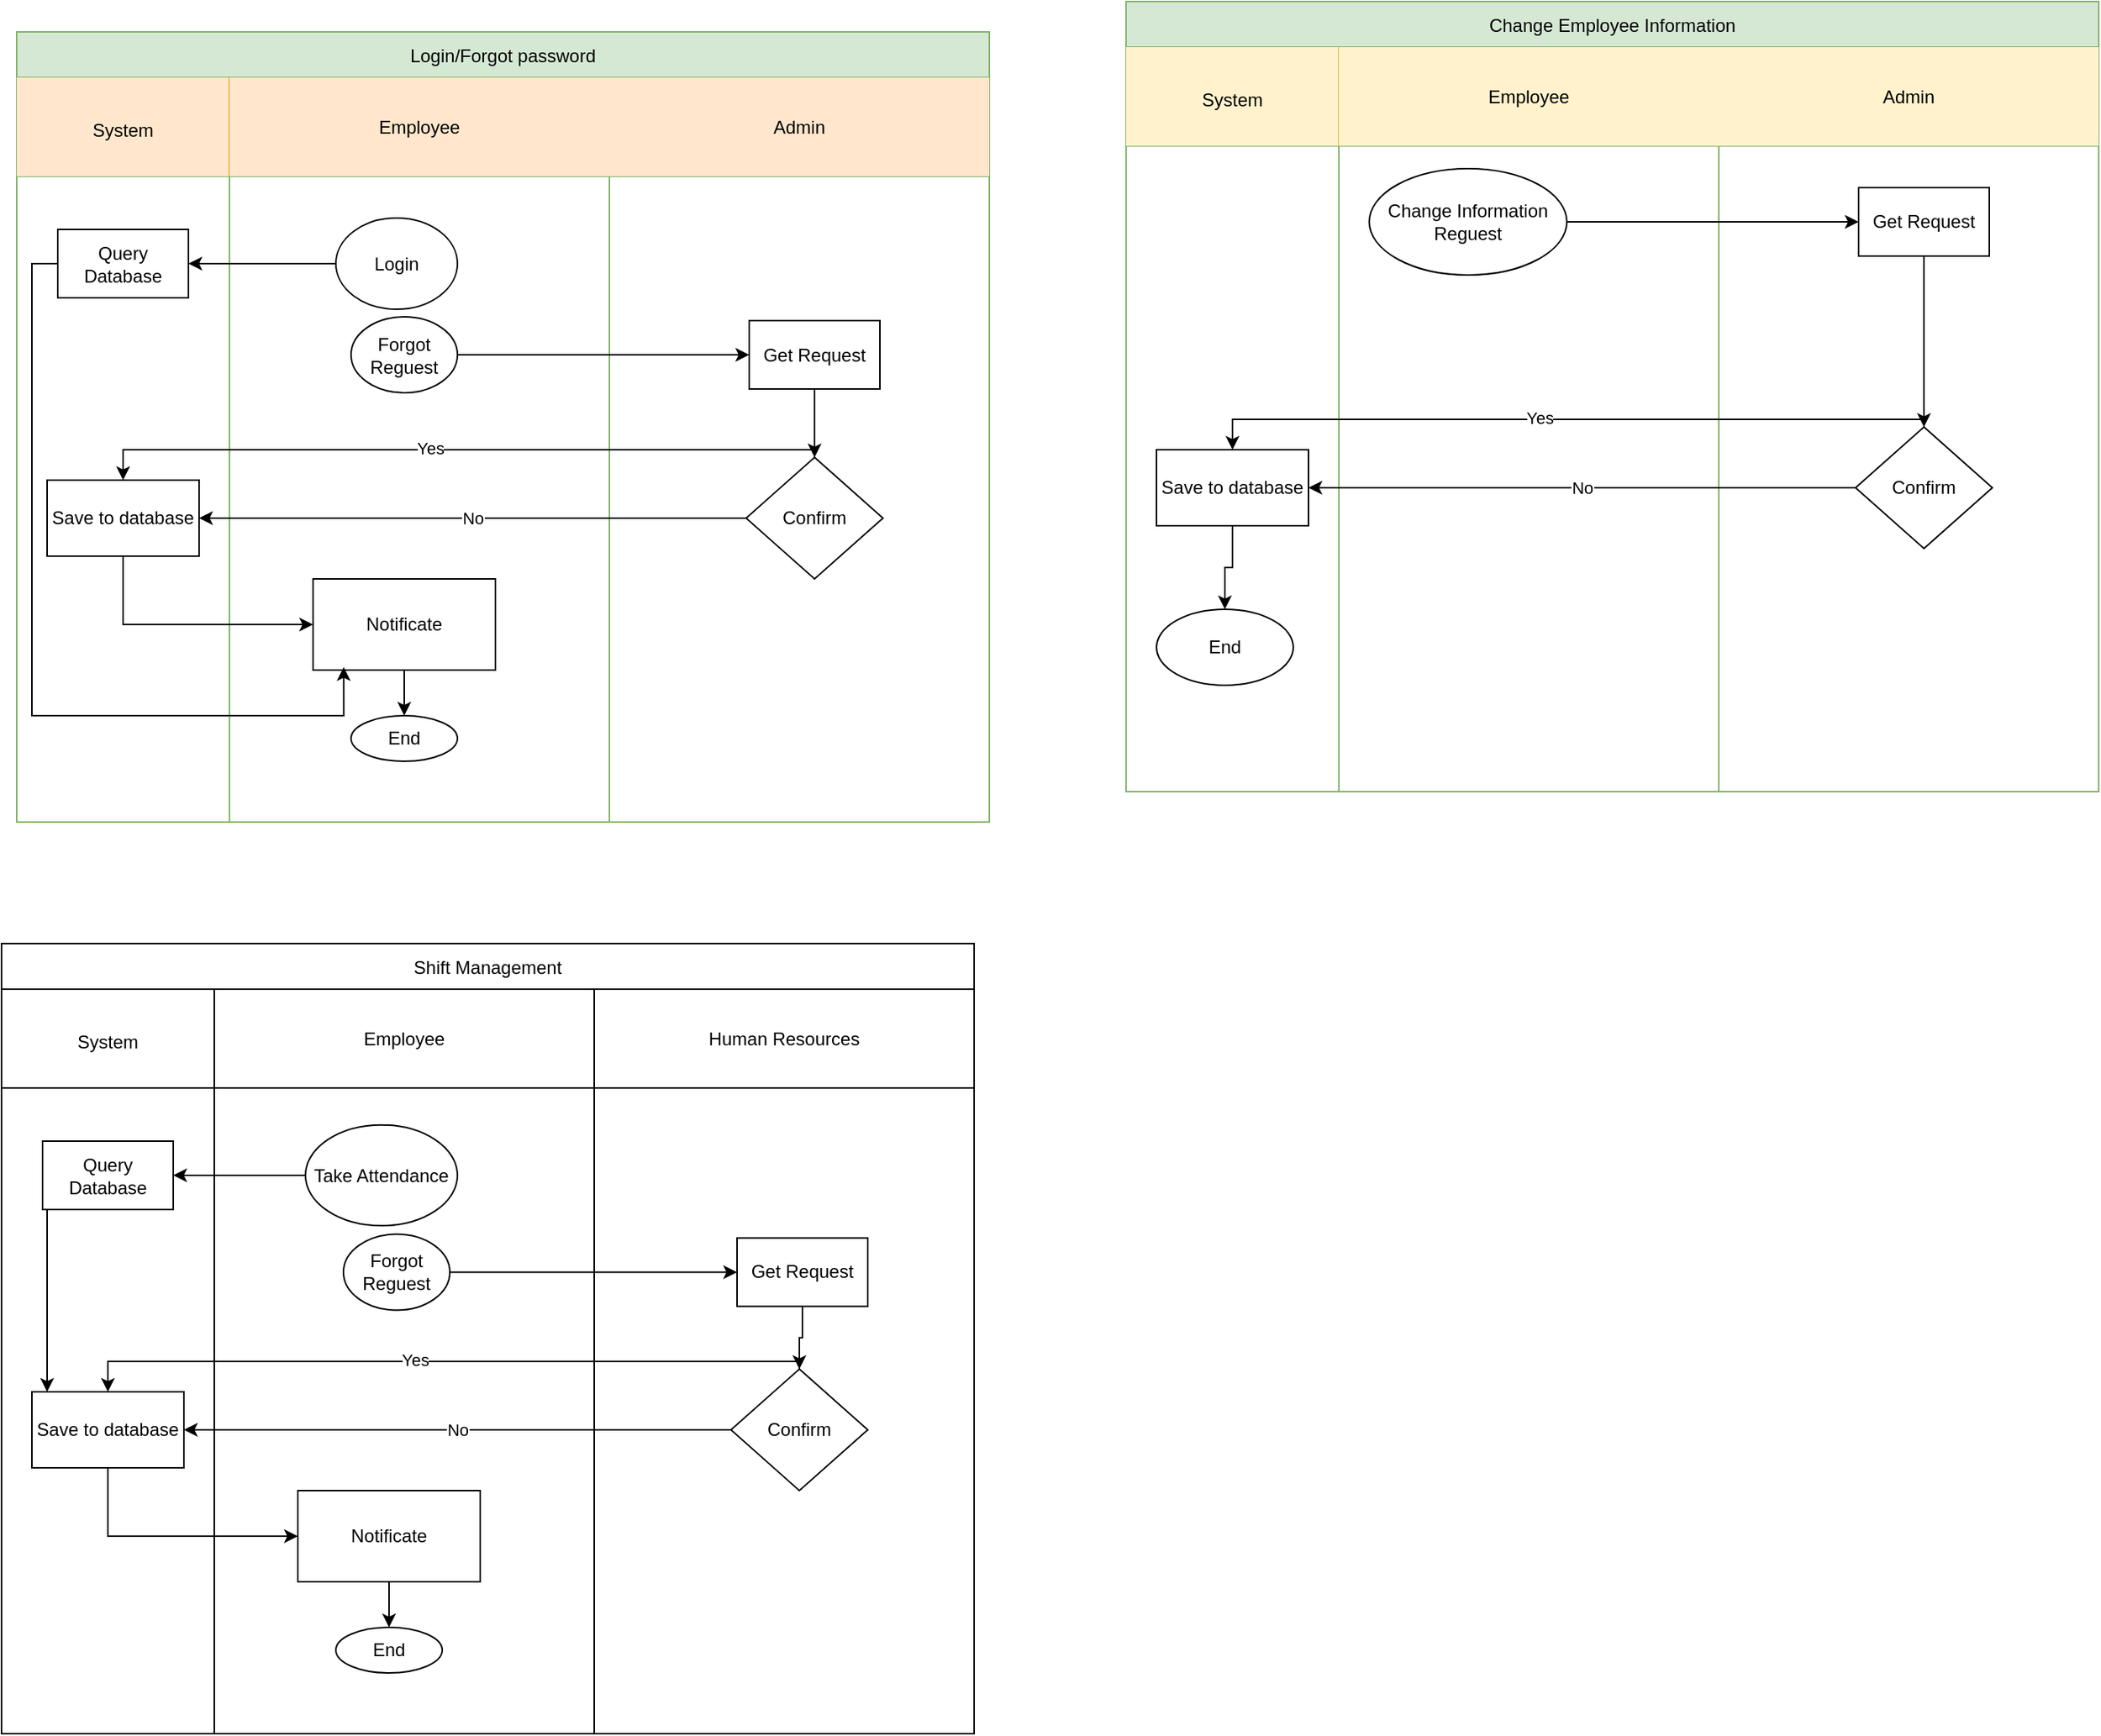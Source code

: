<mxfile version="24.8.6">
  <diagram id="C5RBs43oDa-KdzZeNtuy" name="Page-1">
    <mxGraphModel dx="1042" dy="531" grid="1" gridSize="10" guides="1" tooltips="1" connect="1" arrows="1" fold="1" page="1" pageScale="1" pageWidth="827" pageHeight="1169" math="0" shadow="0">
      <root>
        <mxCell id="WIyWlLk6GJQsqaUBKTNV-0" />
        <mxCell id="WIyWlLk6GJQsqaUBKTNV-1" parent="WIyWlLk6GJQsqaUBKTNV-0" />
        <mxCell id="t5h9_pTiGF1YicIOAXqB-93" value="Login/Forgot password" style="shape=table;startSize=30;container=1;collapsible=0;childLayout=tableLayout;fillColor=#d5e8d4;strokeColor=#82b366;" vertex="1" parent="WIyWlLk6GJQsqaUBKTNV-1">
          <mxGeometry x="30" y="40" width="640" height="520" as="geometry" />
        </mxCell>
        <mxCell id="t5h9_pTiGF1YicIOAXqB-94" value="" style="shape=tableRow;horizontal=0;startSize=140;swimlaneHead=0;swimlaneBody=0;strokeColor=#d79b00;top=0;left=0;bottom=0;right=0;collapsible=0;dropTarget=0;fillColor=#ffe6cc;points=[[0,0.5],[1,0.5]];portConstraint=eastwest;" vertex="1" parent="t5h9_pTiGF1YicIOAXqB-93">
          <mxGeometry y="30" width="640" height="65" as="geometry" />
        </mxCell>
        <mxCell id="t5h9_pTiGF1YicIOAXqB-95" value="Employee" style="shape=partialRectangle;html=1;whiteSpace=wrap;connectable=0;strokeColor=#d79b00;overflow=hidden;fillColor=#ffe6cc;top=0;left=0;bottom=0;right=0;pointerEvents=1;" vertex="1" parent="t5h9_pTiGF1YicIOAXqB-94">
          <mxGeometry x="140" width="250" height="65" as="geometry">
            <mxRectangle width="250" height="65" as="alternateBounds" />
          </mxGeometry>
        </mxCell>
        <mxCell id="t5h9_pTiGF1YicIOAXqB-96" value="Admin" style="shape=partialRectangle;html=1;whiteSpace=wrap;connectable=0;strokeColor=#d79b00;overflow=hidden;fillColor=#ffe6cc;top=0;left=0;bottom=0;right=0;pointerEvents=1;" vertex="1" parent="t5h9_pTiGF1YicIOAXqB-94">
          <mxGeometry x="390" width="250" height="65" as="geometry">
            <mxRectangle width="250" height="65" as="alternateBounds" />
          </mxGeometry>
        </mxCell>
        <mxCell id="t5h9_pTiGF1YicIOAXqB-97" value="" style="shape=tableRow;horizontal=0;startSize=140;swimlaneHead=0;swimlaneBody=0;strokeColor=inherit;top=0;left=0;bottom=0;right=0;collapsible=0;dropTarget=0;fillColor=none;points=[[0,0.5],[1,0.5]];portConstraint=eastwest;" vertex="1" parent="t5h9_pTiGF1YicIOAXqB-93">
          <mxGeometry y="95" width="640" height="425" as="geometry" />
        </mxCell>
        <mxCell id="t5h9_pTiGF1YicIOAXqB-98" value="" style="shape=partialRectangle;html=1;whiteSpace=wrap;connectable=0;strokeColor=inherit;overflow=hidden;fillColor=none;top=0;left=0;bottom=0;right=0;pointerEvents=1;" vertex="1" parent="t5h9_pTiGF1YicIOAXqB-97">
          <mxGeometry x="140" width="250" height="425" as="geometry">
            <mxRectangle width="250" height="425" as="alternateBounds" />
          </mxGeometry>
        </mxCell>
        <mxCell id="t5h9_pTiGF1YicIOAXqB-99" value="" style="shape=partialRectangle;html=1;whiteSpace=wrap;connectable=0;strokeColor=inherit;overflow=hidden;fillColor=none;top=0;left=0;bottom=0;right=0;pointerEvents=1;" vertex="1" parent="t5h9_pTiGF1YicIOAXqB-97">
          <mxGeometry x="390" width="250" height="425" as="geometry">
            <mxRectangle width="250" height="425" as="alternateBounds" />
          </mxGeometry>
        </mxCell>
        <mxCell id="t5h9_pTiGF1YicIOAXqB-103" style="edgeStyle=orthogonalEdgeStyle;rounded=0;orthogonalLoop=1;jettySize=auto;html=1;exitX=1;exitY=0.5;exitDx=0;exitDy=0;entryX=0;entryY=0.5;entryDx=0;entryDy=0;" edge="1" parent="WIyWlLk6GJQsqaUBKTNV-1" source="t5h9_pTiGF1YicIOAXqB-101" target="t5h9_pTiGF1YicIOAXqB-104">
          <mxGeometry relative="1" as="geometry">
            <mxPoint x="320" y="165" as="targetPoint" />
          </mxGeometry>
        </mxCell>
        <mxCell id="t5h9_pTiGF1YicIOAXqB-101" value="Forgot Reguest" style="ellipse;whiteSpace=wrap;html=1;" vertex="1" parent="WIyWlLk6GJQsqaUBKTNV-1">
          <mxGeometry x="250" y="227.5" width="70" height="50" as="geometry" />
        </mxCell>
        <mxCell id="t5h9_pTiGF1YicIOAXqB-111" style="edgeStyle=orthogonalEdgeStyle;rounded=0;orthogonalLoop=1;jettySize=auto;html=1;entryX=0.5;entryY=0;entryDx=0;entryDy=0;" edge="1" parent="WIyWlLk6GJQsqaUBKTNV-1" source="t5h9_pTiGF1YicIOAXqB-104" target="t5h9_pTiGF1YicIOAXqB-106">
          <mxGeometry relative="1" as="geometry" />
        </mxCell>
        <mxCell id="t5h9_pTiGF1YicIOAXqB-104" value="Get Request" style="rounded=0;whiteSpace=wrap;html=1;" vertex="1" parent="WIyWlLk6GJQsqaUBKTNV-1">
          <mxGeometry x="512" y="230" width="86" height="45" as="geometry" />
        </mxCell>
        <mxCell id="t5h9_pTiGF1YicIOAXqB-105" value="System" style="text;html=1;align=center;verticalAlign=middle;whiteSpace=wrap;rounded=0;" vertex="1" parent="WIyWlLk6GJQsqaUBKTNV-1">
          <mxGeometry x="70" y="90" width="60" height="30" as="geometry" />
        </mxCell>
        <mxCell id="t5h9_pTiGF1YicIOAXqB-108" style="edgeStyle=orthogonalEdgeStyle;rounded=0;orthogonalLoop=1;jettySize=auto;html=1;entryX=0.5;entryY=0;entryDx=0;entryDy=0;" edge="1" parent="WIyWlLk6GJQsqaUBKTNV-1" source="t5h9_pTiGF1YicIOAXqB-106" target="t5h9_pTiGF1YicIOAXqB-107">
          <mxGeometry relative="1" as="geometry">
            <Array as="points">
              <mxPoint x="555" y="315" />
              <mxPoint x="100" y="315" />
            </Array>
          </mxGeometry>
        </mxCell>
        <mxCell id="t5h9_pTiGF1YicIOAXqB-109" value="Yes" style="edgeLabel;html=1;align=center;verticalAlign=middle;resizable=0;points=[];" vertex="1" connectable="0" parent="t5h9_pTiGF1YicIOAXqB-108">
          <mxGeometry x="0.077" y="-1" relative="1" as="geometry">
            <mxPoint as="offset" />
          </mxGeometry>
        </mxCell>
        <mxCell id="t5h9_pTiGF1YicIOAXqB-110" value="No" style="edgeStyle=orthogonalEdgeStyle;rounded=0;orthogonalLoop=1;jettySize=auto;html=1;entryX=1;entryY=0.5;entryDx=0;entryDy=0;" edge="1" parent="WIyWlLk6GJQsqaUBKTNV-1" source="t5h9_pTiGF1YicIOAXqB-106" target="t5h9_pTiGF1YicIOAXqB-107">
          <mxGeometry relative="1" as="geometry" />
        </mxCell>
        <mxCell id="t5h9_pTiGF1YicIOAXqB-106" value="Confirm" style="rhombus;whiteSpace=wrap;html=1;" vertex="1" parent="WIyWlLk6GJQsqaUBKTNV-1">
          <mxGeometry x="510" y="320" width="90" height="80" as="geometry" />
        </mxCell>
        <mxCell id="t5h9_pTiGF1YicIOAXqB-113" style="edgeStyle=orthogonalEdgeStyle;rounded=0;orthogonalLoop=1;jettySize=auto;html=1;" edge="1" parent="WIyWlLk6GJQsqaUBKTNV-1" source="t5h9_pTiGF1YicIOAXqB-107" target="t5h9_pTiGF1YicIOAXqB-112">
          <mxGeometry relative="1" as="geometry">
            <Array as="points">
              <mxPoint x="100" y="430" />
            </Array>
          </mxGeometry>
        </mxCell>
        <mxCell id="t5h9_pTiGF1YicIOAXqB-107" value="Save to database" style="rounded=0;whiteSpace=wrap;html=1;" vertex="1" parent="WIyWlLk6GJQsqaUBKTNV-1">
          <mxGeometry x="50" y="335" width="100" height="50" as="geometry" />
        </mxCell>
        <mxCell id="t5h9_pTiGF1YicIOAXqB-118" style="edgeStyle=orthogonalEdgeStyle;rounded=0;orthogonalLoop=1;jettySize=auto;html=1;" edge="1" parent="WIyWlLk6GJQsqaUBKTNV-1" source="t5h9_pTiGF1YicIOAXqB-112" target="t5h9_pTiGF1YicIOAXqB-116">
          <mxGeometry relative="1" as="geometry" />
        </mxCell>
        <mxCell id="t5h9_pTiGF1YicIOAXqB-112" value="Notificate" style="rounded=0;whiteSpace=wrap;html=1;" vertex="1" parent="WIyWlLk6GJQsqaUBKTNV-1">
          <mxGeometry x="225" y="400" width="120" height="60" as="geometry" />
        </mxCell>
        <mxCell id="t5h9_pTiGF1YicIOAXqB-116" value="End" style="ellipse;whiteSpace=wrap;html=1;" vertex="1" parent="WIyWlLk6GJQsqaUBKTNV-1">
          <mxGeometry x="250" y="490" width="70" height="30" as="geometry" />
        </mxCell>
        <mxCell id="t5h9_pTiGF1YicIOAXqB-122" style="edgeStyle=orthogonalEdgeStyle;rounded=0;orthogonalLoop=1;jettySize=auto;html=1;" edge="1" parent="WIyWlLk6GJQsqaUBKTNV-1" source="t5h9_pTiGF1YicIOAXqB-119" target="t5h9_pTiGF1YicIOAXqB-120">
          <mxGeometry relative="1" as="geometry" />
        </mxCell>
        <mxCell id="t5h9_pTiGF1YicIOAXqB-119" value="Login" style="ellipse;whiteSpace=wrap;html=1;" vertex="1" parent="WIyWlLk6GJQsqaUBKTNV-1">
          <mxGeometry x="240" y="162.5" width="80" height="60" as="geometry" />
        </mxCell>
        <mxCell id="t5h9_pTiGF1YicIOAXqB-121" style="edgeStyle=orthogonalEdgeStyle;rounded=0;orthogonalLoop=1;jettySize=auto;html=1;entryX=0.168;entryY=0.967;entryDx=0;entryDy=0;entryPerimeter=0;" edge="1" parent="WIyWlLk6GJQsqaUBKTNV-1" source="t5h9_pTiGF1YicIOAXqB-120" target="t5h9_pTiGF1YicIOAXqB-112">
          <mxGeometry relative="1" as="geometry">
            <mxPoint x="250" y="470" as="targetPoint" />
            <Array as="points">
              <mxPoint x="40" y="193" />
              <mxPoint x="40" y="490" />
              <mxPoint x="245" y="490" />
            </Array>
          </mxGeometry>
        </mxCell>
        <mxCell id="t5h9_pTiGF1YicIOAXqB-120" value="Query Database" style="rounded=0;whiteSpace=wrap;html=1;" vertex="1" parent="WIyWlLk6GJQsqaUBKTNV-1">
          <mxGeometry x="57" y="170" width="86" height="45" as="geometry" />
        </mxCell>
        <mxCell id="t5h9_pTiGF1YicIOAXqB-123" value="Change Employee Information" style="shape=table;startSize=30;container=1;collapsible=0;childLayout=tableLayout;fillColor=#d5e8d4;strokeColor=#82b366;" vertex="1" parent="WIyWlLk6GJQsqaUBKTNV-1">
          <mxGeometry x="760" y="20" width="640" height="520" as="geometry" />
        </mxCell>
        <mxCell id="t5h9_pTiGF1YicIOAXqB-124" value="" style="shape=tableRow;horizontal=0;startSize=140;swimlaneHead=0;swimlaneBody=0;strokeColor=#d6b656;top=0;left=0;bottom=0;right=0;collapsible=0;dropTarget=0;fillColor=#fff2cc;points=[[0,0.5],[1,0.5]];portConstraint=eastwest;" vertex="1" parent="t5h9_pTiGF1YicIOAXqB-123">
          <mxGeometry y="30" width="640" height="65" as="geometry" />
        </mxCell>
        <mxCell id="t5h9_pTiGF1YicIOAXqB-125" value="Employee" style="shape=partialRectangle;html=1;whiteSpace=wrap;connectable=0;strokeColor=#d6b656;overflow=hidden;fillColor=#fff2cc;top=0;left=0;bottom=0;right=0;pointerEvents=1;" vertex="1" parent="t5h9_pTiGF1YicIOAXqB-124">
          <mxGeometry x="140" width="250" height="65" as="geometry">
            <mxRectangle width="250" height="65" as="alternateBounds" />
          </mxGeometry>
        </mxCell>
        <mxCell id="t5h9_pTiGF1YicIOAXqB-126" value="Admin" style="shape=partialRectangle;html=1;whiteSpace=wrap;connectable=0;strokeColor=#d6b656;overflow=hidden;fillColor=#fff2cc;top=0;left=0;bottom=0;right=0;pointerEvents=1;" vertex="1" parent="t5h9_pTiGF1YicIOAXqB-124">
          <mxGeometry x="390" width="250" height="65" as="geometry">
            <mxRectangle width="250" height="65" as="alternateBounds" />
          </mxGeometry>
        </mxCell>
        <mxCell id="t5h9_pTiGF1YicIOAXqB-127" value="" style="shape=tableRow;horizontal=0;startSize=140;swimlaneHead=0;swimlaneBody=0;strokeColor=inherit;top=0;left=0;bottom=0;right=0;collapsible=0;dropTarget=0;fillColor=none;points=[[0,0.5],[1,0.5]];portConstraint=eastwest;" vertex="1" parent="t5h9_pTiGF1YicIOAXqB-123">
          <mxGeometry y="95" width="640" height="425" as="geometry" />
        </mxCell>
        <mxCell id="t5h9_pTiGF1YicIOAXqB-128" value="" style="shape=partialRectangle;html=1;whiteSpace=wrap;connectable=0;strokeColor=inherit;overflow=hidden;fillColor=none;top=0;left=0;bottom=0;right=0;pointerEvents=1;" vertex="1" parent="t5h9_pTiGF1YicIOAXqB-127">
          <mxGeometry x="140" width="250" height="425" as="geometry">
            <mxRectangle width="250" height="425" as="alternateBounds" />
          </mxGeometry>
        </mxCell>
        <mxCell id="t5h9_pTiGF1YicIOAXqB-129" value="" style="shape=partialRectangle;html=1;whiteSpace=wrap;connectable=0;strokeColor=inherit;overflow=hidden;fillColor=none;top=0;left=0;bottom=0;right=0;pointerEvents=1;" vertex="1" parent="t5h9_pTiGF1YicIOAXqB-127">
          <mxGeometry x="390" width="250" height="425" as="geometry">
            <mxRectangle width="250" height="425" as="alternateBounds" />
          </mxGeometry>
        </mxCell>
        <mxCell id="t5h9_pTiGF1YicIOAXqB-130" style="edgeStyle=orthogonalEdgeStyle;rounded=0;orthogonalLoop=1;jettySize=auto;html=1;exitX=1;exitY=0.5;exitDx=0;exitDy=0;entryX=0;entryY=0.5;entryDx=0;entryDy=0;" edge="1" parent="WIyWlLk6GJQsqaUBKTNV-1" source="t5h9_pTiGF1YicIOAXqB-131" target="t5h9_pTiGF1YicIOAXqB-133">
          <mxGeometry relative="1" as="geometry">
            <mxPoint x="1050" y="145" as="targetPoint" />
          </mxGeometry>
        </mxCell>
        <mxCell id="t5h9_pTiGF1YicIOAXqB-131" value="Change Information Reguest" style="ellipse;whiteSpace=wrap;html=1;" vertex="1" parent="WIyWlLk6GJQsqaUBKTNV-1">
          <mxGeometry x="920" y="130" width="130" height="70" as="geometry" />
        </mxCell>
        <mxCell id="t5h9_pTiGF1YicIOAXqB-132" style="edgeStyle=orthogonalEdgeStyle;rounded=0;orthogonalLoop=1;jettySize=auto;html=1;entryX=0.5;entryY=0;entryDx=0;entryDy=0;" edge="1" parent="WIyWlLk6GJQsqaUBKTNV-1" source="t5h9_pTiGF1YicIOAXqB-133" target="t5h9_pTiGF1YicIOAXqB-138">
          <mxGeometry relative="1" as="geometry" />
        </mxCell>
        <mxCell id="t5h9_pTiGF1YicIOAXqB-133" value="Get Request" style="rounded=0;whiteSpace=wrap;html=1;" vertex="1" parent="WIyWlLk6GJQsqaUBKTNV-1">
          <mxGeometry x="1242" y="142.5" width="86" height="45" as="geometry" />
        </mxCell>
        <mxCell id="t5h9_pTiGF1YicIOAXqB-134" value="System" style="text;html=1;align=center;verticalAlign=middle;whiteSpace=wrap;rounded=0;" vertex="1" parent="WIyWlLk6GJQsqaUBKTNV-1">
          <mxGeometry x="800" y="70" width="60" height="30" as="geometry" />
        </mxCell>
        <mxCell id="t5h9_pTiGF1YicIOAXqB-135" style="edgeStyle=orthogonalEdgeStyle;rounded=0;orthogonalLoop=1;jettySize=auto;html=1;entryX=0.5;entryY=0;entryDx=0;entryDy=0;" edge="1" parent="WIyWlLk6GJQsqaUBKTNV-1" source="t5h9_pTiGF1YicIOAXqB-138" target="t5h9_pTiGF1YicIOAXqB-140">
          <mxGeometry relative="1" as="geometry">
            <Array as="points">
              <mxPoint x="1285" y="295" />
              <mxPoint x="830" y="295" />
            </Array>
          </mxGeometry>
        </mxCell>
        <mxCell id="t5h9_pTiGF1YicIOAXqB-136" value="Yes" style="edgeLabel;html=1;align=center;verticalAlign=middle;resizable=0;points=[];" vertex="1" connectable="0" parent="t5h9_pTiGF1YicIOAXqB-135">
          <mxGeometry x="0.077" y="-1" relative="1" as="geometry">
            <mxPoint as="offset" />
          </mxGeometry>
        </mxCell>
        <mxCell id="t5h9_pTiGF1YicIOAXqB-137" value="No" style="edgeStyle=orthogonalEdgeStyle;rounded=0;orthogonalLoop=1;jettySize=auto;html=1;entryX=1;entryY=0.5;entryDx=0;entryDy=0;" edge="1" parent="WIyWlLk6GJQsqaUBKTNV-1" source="t5h9_pTiGF1YicIOAXqB-138" target="t5h9_pTiGF1YicIOAXqB-140">
          <mxGeometry relative="1" as="geometry" />
        </mxCell>
        <mxCell id="t5h9_pTiGF1YicIOAXqB-138" value="Confirm" style="rhombus;whiteSpace=wrap;html=1;" vertex="1" parent="WIyWlLk6GJQsqaUBKTNV-1">
          <mxGeometry x="1240" y="300" width="90" height="80" as="geometry" />
        </mxCell>
        <mxCell id="t5h9_pTiGF1YicIOAXqB-148" style="edgeStyle=orthogonalEdgeStyle;rounded=0;orthogonalLoop=1;jettySize=auto;html=1;entryX=0.5;entryY=0;entryDx=0;entryDy=0;" edge="1" parent="WIyWlLk6GJQsqaUBKTNV-1" source="t5h9_pTiGF1YicIOAXqB-140" target="t5h9_pTiGF1YicIOAXqB-143">
          <mxGeometry relative="1" as="geometry" />
        </mxCell>
        <mxCell id="t5h9_pTiGF1YicIOAXqB-140" value="Save to database" style="rounded=0;whiteSpace=wrap;html=1;" vertex="1" parent="WIyWlLk6GJQsqaUBKTNV-1">
          <mxGeometry x="780" y="315" width="100" height="50" as="geometry" />
        </mxCell>
        <mxCell id="t5h9_pTiGF1YicIOAXqB-143" value="End" style="ellipse;whiteSpace=wrap;html=1;" vertex="1" parent="WIyWlLk6GJQsqaUBKTNV-1">
          <mxGeometry x="780" y="420" width="90" height="50" as="geometry" />
        </mxCell>
        <mxCell id="t5h9_pTiGF1YicIOAXqB-149" value="Shift Management" style="shape=table;startSize=30;container=1;collapsible=0;childLayout=tableLayout;" vertex="1" parent="WIyWlLk6GJQsqaUBKTNV-1">
          <mxGeometry x="20" y="640" width="640" height="520" as="geometry" />
        </mxCell>
        <mxCell id="t5h9_pTiGF1YicIOAXqB-150" value="" style="shape=tableRow;horizontal=0;startSize=140;swimlaneHead=0;swimlaneBody=0;strokeColor=inherit;top=0;left=0;bottom=0;right=0;collapsible=0;dropTarget=0;fillColor=none;points=[[0,0.5],[1,0.5]];portConstraint=eastwest;" vertex="1" parent="t5h9_pTiGF1YicIOAXqB-149">
          <mxGeometry y="30" width="640" height="65" as="geometry" />
        </mxCell>
        <mxCell id="t5h9_pTiGF1YicIOAXqB-151" value="Employee" style="shape=partialRectangle;html=1;whiteSpace=wrap;connectable=0;strokeColor=inherit;overflow=hidden;fillColor=none;top=0;left=0;bottom=0;right=0;pointerEvents=1;" vertex="1" parent="t5h9_pTiGF1YicIOAXqB-150">
          <mxGeometry x="140" width="250" height="65" as="geometry">
            <mxRectangle width="250" height="65" as="alternateBounds" />
          </mxGeometry>
        </mxCell>
        <mxCell id="t5h9_pTiGF1YicIOAXqB-152" value="Human Resources" style="shape=partialRectangle;html=1;whiteSpace=wrap;connectable=0;strokeColor=inherit;overflow=hidden;fillColor=none;top=0;left=0;bottom=0;right=0;pointerEvents=1;" vertex="1" parent="t5h9_pTiGF1YicIOAXqB-150">
          <mxGeometry x="390" width="250" height="65" as="geometry">
            <mxRectangle width="250" height="65" as="alternateBounds" />
          </mxGeometry>
        </mxCell>
        <mxCell id="t5h9_pTiGF1YicIOAXqB-153" value="" style="shape=tableRow;horizontal=0;startSize=140;swimlaneHead=0;swimlaneBody=0;strokeColor=inherit;top=0;left=0;bottom=0;right=0;collapsible=0;dropTarget=0;fillColor=none;points=[[0,0.5],[1,0.5]];portConstraint=eastwest;" vertex="1" parent="t5h9_pTiGF1YicIOAXqB-149">
          <mxGeometry y="95" width="640" height="425" as="geometry" />
        </mxCell>
        <mxCell id="t5h9_pTiGF1YicIOAXqB-154" value="" style="shape=partialRectangle;html=1;whiteSpace=wrap;connectable=0;strokeColor=inherit;overflow=hidden;fillColor=none;top=0;left=0;bottom=0;right=0;pointerEvents=1;" vertex="1" parent="t5h9_pTiGF1YicIOAXqB-153">
          <mxGeometry x="140" width="250" height="425" as="geometry">
            <mxRectangle width="250" height="425" as="alternateBounds" />
          </mxGeometry>
        </mxCell>
        <mxCell id="t5h9_pTiGF1YicIOAXqB-155" value="" style="shape=partialRectangle;html=1;whiteSpace=wrap;connectable=0;strokeColor=inherit;overflow=hidden;fillColor=none;top=0;left=0;bottom=0;right=0;pointerEvents=1;" vertex="1" parent="t5h9_pTiGF1YicIOAXqB-153">
          <mxGeometry x="390" width="250" height="425" as="geometry">
            <mxRectangle width="250" height="425" as="alternateBounds" />
          </mxGeometry>
        </mxCell>
        <mxCell id="t5h9_pTiGF1YicIOAXqB-156" style="edgeStyle=orthogonalEdgeStyle;rounded=0;orthogonalLoop=1;jettySize=auto;html=1;exitX=1;exitY=0.5;exitDx=0;exitDy=0;entryX=0;entryY=0.5;entryDx=0;entryDy=0;" edge="1" parent="WIyWlLk6GJQsqaUBKTNV-1" source="t5h9_pTiGF1YicIOAXqB-157" target="t5h9_pTiGF1YicIOAXqB-159">
          <mxGeometry relative="1" as="geometry">
            <mxPoint x="310" y="765" as="targetPoint" />
          </mxGeometry>
        </mxCell>
        <mxCell id="t5h9_pTiGF1YicIOAXqB-157" value="Forgot Reguest" style="ellipse;whiteSpace=wrap;html=1;" vertex="1" parent="WIyWlLk6GJQsqaUBKTNV-1">
          <mxGeometry x="245" y="831.25" width="70" height="50" as="geometry" />
        </mxCell>
        <mxCell id="t5h9_pTiGF1YicIOAXqB-158" style="edgeStyle=orthogonalEdgeStyle;rounded=0;orthogonalLoop=1;jettySize=auto;html=1;entryX=0.5;entryY=0;entryDx=0;entryDy=0;" edge="1" parent="WIyWlLk6GJQsqaUBKTNV-1" source="t5h9_pTiGF1YicIOAXqB-159" target="t5h9_pTiGF1YicIOAXqB-164">
          <mxGeometry relative="1" as="geometry" />
        </mxCell>
        <mxCell id="t5h9_pTiGF1YicIOAXqB-159" value="Get Request" style="rounded=0;whiteSpace=wrap;html=1;" vertex="1" parent="WIyWlLk6GJQsqaUBKTNV-1">
          <mxGeometry x="504" y="833.75" width="86" height="45" as="geometry" />
        </mxCell>
        <mxCell id="t5h9_pTiGF1YicIOAXqB-160" value="System" style="text;html=1;align=center;verticalAlign=middle;whiteSpace=wrap;rounded=0;" vertex="1" parent="WIyWlLk6GJQsqaUBKTNV-1">
          <mxGeometry x="60" y="690" width="60" height="30" as="geometry" />
        </mxCell>
        <mxCell id="t5h9_pTiGF1YicIOAXqB-161" style="edgeStyle=orthogonalEdgeStyle;rounded=0;orthogonalLoop=1;jettySize=auto;html=1;entryX=0.5;entryY=0;entryDx=0;entryDy=0;" edge="1" parent="WIyWlLk6GJQsqaUBKTNV-1" source="t5h9_pTiGF1YicIOAXqB-164" target="t5h9_pTiGF1YicIOAXqB-166">
          <mxGeometry relative="1" as="geometry">
            <Array as="points">
              <mxPoint x="545" y="915" />
              <mxPoint x="90" y="915" />
            </Array>
          </mxGeometry>
        </mxCell>
        <mxCell id="t5h9_pTiGF1YicIOAXqB-162" value="Yes" style="edgeLabel;html=1;align=center;verticalAlign=middle;resizable=0;points=[];" vertex="1" connectable="0" parent="t5h9_pTiGF1YicIOAXqB-161">
          <mxGeometry x="0.077" y="-1" relative="1" as="geometry">
            <mxPoint as="offset" />
          </mxGeometry>
        </mxCell>
        <mxCell id="t5h9_pTiGF1YicIOAXqB-163" value="No" style="edgeStyle=orthogonalEdgeStyle;rounded=0;orthogonalLoop=1;jettySize=auto;html=1;entryX=1;entryY=0.5;entryDx=0;entryDy=0;" edge="1" parent="WIyWlLk6GJQsqaUBKTNV-1" source="t5h9_pTiGF1YicIOAXqB-164" target="t5h9_pTiGF1YicIOAXqB-166">
          <mxGeometry relative="1" as="geometry" />
        </mxCell>
        <mxCell id="t5h9_pTiGF1YicIOAXqB-164" value="Confirm" style="rhombus;whiteSpace=wrap;html=1;" vertex="1" parent="WIyWlLk6GJQsqaUBKTNV-1">
          <mxGeometry x="500" y="920" width="90" height="80" as="geometry" />
        </mxCell>
        <mxCell id="t5h9_pTiGF1YicIOAXqB-165" style="edgeStyle=orthogonalEdgeStyle;rounded=0;orthogonalLoop=1;jettySize=auto;html=1;" edge="1" parent="WIyWlLk6GJQsqaUBKTNV-1" source="t5h9_pTiGF1YicIOAXqB-166" target="t5h9_pTiGF1YicIOAXqB-168">
          <mxGeometry relative="1" as="geometry">
            <Array as="points">
              <mxPoint x="90" y="1030" />
            </Array>
          </mxGeometry>
        </mxCell>
        <mxCell id="t5h9_pTiGF1YicIOAXqB-166" value="Save to database" style="rounded=0;whiteSpace=wrap;html=1;" vertex="1" parent="WIyWlLk6GJQsqaUBKTNV-1">
          <mxGeometry x="40" y="935" width="100" height="50" as="geometry" />
        </mxCell>
        <mxCell id="t5h9_pTiGF1YicIOAXqB-167" style="edgeStyle=orthogonalEdgeStyle;rounded=0;orthogonalLoop=1;jettySize=auto;html=1;" edge="1" parent="WIyWlLk6GJQsqaUBKTNV-1" source="t5h9_pTiGF1YicIOAXqB-168" target="t5h9_pTiGF1YicIOAXqB-169">
          <mxGeometry relative="1" as="geometry" />
        </mxCell>
        <mxCell id="t5h9_pTiGF1YicIOAXqB-168" value="Notificate" style="rounded=0;whiteSpace=wrap;html=1;" vertex="1" parent="WIyWlLk6GJQsqaUBKTNV-1">
          <mxGeometry x="215" y="1000" width="120" height="60" as="geometry" />
        </mxCell>
        <mxCell id="t5h9_pTiGF1YicIOAXqB-169" value="End" style="ellipse;whiteSpace=wrap;html=1;" vertex="1" parent="WIyWlLk6GJQsqaUBKTNV-1">
          <mxGeometry x="240" y="1090" width="70" height="30" as="geometry" />
        </mxCell>
        <mxCell id="t5h9_pTiGF1YicIOAXqB-170" style="edgeStyle=orthogonalEdgeStyle;rounded=0;orthogonalLoop=1;jettySize=auto;html=1;" edge="1" parent="WIyWlLk6GJQsqaUBKTNV-1" source="t5h9_pTiGF1YicIOAXqB-171" target="t5h9_pTiGF1YicIOAXqB-173">
          <mxGeometry relative="1" as="geometry" />
        </mxCell>
        <mxCell id="t5h9_pTiGF1YicIOAXqB-171" value="Take Attendance" style="ellipse;whiteSpace=wrap;html=1;" vertex="1" parent="WIyWlLk6GJQsqaUBKTNV-1">
          <mxGeometry x="220" y="759.38" width="100" height="66.25" as="geometry" />
        </mxCell>
        <mxCell id="t5h9_pTiGF1YicIOAXqB-174" style="edgeStyle=orthogonalEdgeStyle;rounded=0;orthogonalLoop=1;jettySize=auto;html=1;" edge="1" parent="WIyWlLk6GJQsqaUBKTNV-1" source="t5h9_pTiGF1YicIOAXqB-173" target="t5h9_pTiGF1YicIOAXqB-166">
          <mxGeometry relative="1" as="geometry">
            <Array as="points">
              <mxPoint x="50" y="880" />
              <mxPoint x="50" y="880" />
            </Array>
          </mxGeometry>
        </mxCell>
        <mxCell id="t5h9_pTiGF1YicIOAXqB-173" value="Query Database" style="rounded=0;whiteSpace=wrap;html=1;" vertex="1" parent="WIyWlLk6GJQsqaUBKTNV-1">
          <mxGeometry x="47" y="770" width="86" height="45" as="geometry" />
        </mxCell>
      </root>
    </mxGraphModel>
  </diagram>
</mxfile>
